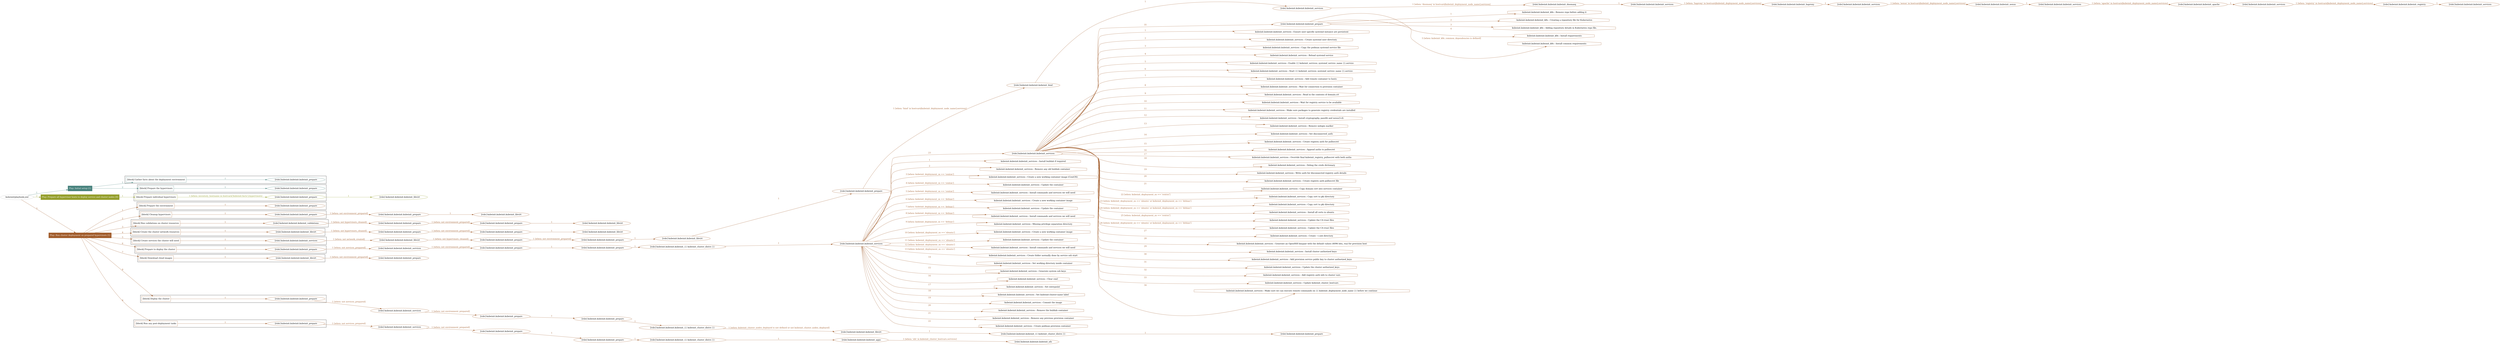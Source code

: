 digraph {
	graph [concentrate=true ordering=in rankdir=LR ratio=fill]
	edge [esep=5 sep=10]
	"kubeinit/playbook.yml" [id=root_node style=dotted]
	play_1925160b [label="Play: Initial setup (1)" color="#49837e" fontcolor="#ffffff" id=play_1925160b shape=box style=filled tooltip=localhost]
	"kubeinit/playbook.yml" -> play_1925160b [label="1 " color="#49837e" fontcolor="#49837e" id=edge_14ba1391 labeltooltip="1 " tooltip="1 "]
	subgraph "kubeinit.kubeinit.kubeinit_prepare" {
		role_8b5df040 [label="[role] kubeinit.kubeinit.kubeinit_prepare" color="#49837e" id=role_8b5df040 tooltip="kubeinit.kubeinit.kubeinit_prepare"]
	}
	subgraph "kubeinit.kubeinit.kubeinit_prepare" {
		role_652d4736 [label="[role] kubeinit.kubeinit.kubeinit_prepare" color="#49837e" id=role_652d4736 tooltip="kubeinit.kubeinit.kubeinit_prepare"]
	}
	subgraph "Play: Initial setup (1)" {
		play_1925160b -> block_24baf987 [label=1 color="#49837e" fontcolor="#49837e" id=edge_1012b2e7 labeltooltip=1 tooltip=1]
		subgraph cluster_block_24baf987 {
			block_24baf987 [label="[block] Gather facts about the deployment environment" color="#49837e" id=block_24baf987 labeltooltip="Gather facts about the deployment environment" shape=box tooltip="Gather facts about the deployment environment"]
			block_24baf987 -> role_8b5df040 [label="1 " color="#49837e" fontcolor="#49837e" id=edge_541a8ee2 labeltooltip="1 " tooltip="1 "]
		}
		play_1925160b -> block_bed612e4 [label=2 color="#49837e" fontcolor="#49837e" id=edge_73cd2b20 labeltooltip=2 tooltip=2]
		subgraph cluster_block_bed612e4 {
			block_bed612e4 [label="[block] Prepare the hypervisors" color="#49837e" id=block_bed612e4 labeltooltip="Prepare the hypervisors" shape=box tooltip="Prepare the hypervisors"]
			block_bed612e4 -> role_652d4736 [label="1 " color="#49837e" fontcolor="#49837e" id=edge_faa4e3cc labeltooltip="1 " tooltip="1 "]
		}
	}
	play_ecbe5f4e [label="Play: Prepare all hypervisor hosts to deploy service and cluster nodes (0)" color="#959f2d" fontcolor="#ffffff" id=play_ecbe5f4e shape=box style=filled tooltip="Play: Prepare all hypervisor hosts to deploy service and cluster nodes (0)"]
	"kubeinit/playbook.yml" -> play_ecbe5f4e [label="2 " color="#959f2d" fontcolor="#959f2d" id=edge_d5369d36 labeltooltip="2 " tooltip="2 "]
	subgraph "kubeinit.kubeinit.kubeinit_libvirt" {
		role_f1f18166 [label="[role] kubeinit.kubeinit.kubeinit_libvirt" color="#959f2d" id=role_f1f18166 tooltip="kubeinit.kubeinit.kubeinit_libvirt"]
	}
	subgraph "kubeinit.kubeinit.kubeinit_prepare" {
		role_075b90e2 [label="[role] kubeinit.kubeinit.kubeinit_prepare" color="#959f2d" id=role_075b90e2 tooltip="kubeinit.kubeinit.kubeinit_prepare"]
		role_075b90e2 -> role_f1f18166 [label="1 " color="#959f2d" fontcolor="#959f2d" id=edge_c8da5327 labeltooltip="1 " tooltip="1 "]
	}
	subgraph "Play: Prepare all hypervisor hosts to deploy service and cluster nodes (0)" {
		play_ecbe5f4e -> block_622c6df8 [label=1 color="#959f2d" fontcolor="#959f2d" id=edge_083cdcf7 labeltooltip=1 tooltip=1]
		subgraph cluster_block_622c6df8 {
			block_622c6df8 [label="[block] Prepare individual hypervisors" color="#959f2d" id=block_622c6df8 labeltooltip="Prepare individual hypervisors" shape=box tooltip="Prepare individual hypervisors"]
			block_622c6df8 -> role_075b90e2 [label="1 [when: inventory_hostname in hostvars['kubeinit-facts'].hypervisors]" color="#959f2d" fontcolor="#959f2d" id=edge_df906b4e labeltooltip="1 [when: inventory_hostname in hostvars['kubeinit-facts'].hypervisors]" tooltip="1 [when: inventory_hostname in hostvars['kubeinit-facts'].hypervisors]"]
		}
	}
	play_30ecc9a9 [label="Play: Run cluster deployment on prepared hypervisors (1)" color="#a15c2b" fontcolor="#ffffff" id=play_30ecc9a9 shape=box style=filled tooltip=localhost]
	"kubeinit/playbook.yml" -> play_30ecc9a9 [label="3 " color="#a15c2b" fontcolor="#a15c2b" id=edge_935f2bd5 labeltooltip="3 " tooltip="3 "]
	subgraph "kubeinit.kubeinit.kubeinit_prepare" {
		role_779c5533 [label="[role] kubeinit.kubeinit.kubeinit_prepare" color="#a15c2b" id=role_779c5533 tooltip="kubeinit.kubeinit.kubeinit_prepare"]
	}
	subgraph "kubeinit.kubeinit.kubeinit_libvirt" {
		role_3924fc9d [label="[role] kubeinit.kubeinit.kubeinit_libvirt" color="#a15c2b" id=role_3924fc9d tooltip="kubeinit.kubeinit.kubeinit_libvirt"]
	}
	subgraph "kubeinit.kubeinit.kubeinit_prepare" {
		role_b7457815 [label="[role] kubeinit.kubeinit.kubeinit_prepare" color="#a15c2b" id=role_b7457815 tooltip="kubeinit.kubeinit.kubeinit_prepare"]
		role_b7457815 -> role_3924fc9d [label="1 " color="#a15c2b" fontcolor="#a15c2b" id=edge_8411bc5e labeltooltip="1 " tooltip="1 "]
	}
	subgraph "kubeinit.kubeinit.kubeinit_prepare" {
		role_cad02d25 [label="[role] kubeinit.kubeinit.kubeinit_prepare" color="#a15c2b" id=role_cad02d25 tooltip="kubeinit.kubeinit.kubeinit_prepare"]
		role_cad02d25 -> role_b7457815 [label="1 [when: not environment_prepared]" color="#a15c2b" fontcolor="#a15c2b" id=edge_6fdfba77 labeltooltip="1 [when: not environment_prepared]" tooltip="1 [when: not environment_prepared]"]
	}
	subgraph "kubeinit.kubeinit.kubeinit_libvirt" {
		role_eb67e117 [label="[role] kubeinit.kubeinit.kubeinit_libvirt" color="#a15c2b" id=role_eb67e117 tooltip="kubeinit.kubeinit.kubeinit_libvirt"]
	}
	subgraph "kubeinit.kubeinit.kubeinit_prepare" {
		role_de42f930 [label="[role] kubeinit.kubeinit.kubeinit_prepare" color="#a15c2b" id=role_de42f930 tooltip="kubeinit.kubeinit.kubeinit_prepare"]
		role_de42f930 -> role_eb67e117 [label="1 " color="#a15c2b" fontcolor="#a15c2b" id=edge_39902f88 labeltooltip="1 " tooltip="1 "]
	}
	subgraph "kubeinit.kubeinit.kubeinit_prepare" {
		role_63be6f76 [label="[role] kubeinit.kubeinit.kubeinit_prepare" color="#a15c2b" id=role_63be6f76 tooltip="kubeinit.kubeinit.kubeinit_prepare"]
		role_63be6f76 -> role_de42f930 [label="1 [when: not environment_prepared]" color="#a15c2b" fontcolor="#a15c2b" id=edge_3ba820fb labeltooltip="1 [when: not environment_prepared]" tooltip="1 [when: not environment_prepared]"]
	}
	subgraph "kubeinit.kubeinit.kubeinit_validations" {
		role_17bd695a [label="[role] kubeinit.kubeinit.kubeinit_validations" color="#a15c2b" id=role_17bd695a tooltip="kubeinit.kubeinit.kubeinit_validations"]
		role_17bd695a -> role_63be6f76 [label="1 [when: not hypervisors_cleaned]" color="#a15c2b" fontcolor="#a15c2b" id=edge_24f97d13 labeltooltip="1 [when: not hypervisors_cleaned]" tooltip="1 [when: not hypervisors_cleaned]"]
	}
	subgraph "kubeinit.kubeinit.kubeinit_libvirt" {
		role_05e5963f [label="[role] kubeinit.kubeinit.kubeinit_libvirt" color="#a15c2b" id=role_05e5963f tooltip="kubeinit.kubeinit.kubeinit_libvirt"]
	}
	subgraph "kubeinit.kubeinit.kubeinit_prepare" {
		role_a70606a1 [label="[role] kubeinit.kubeinit.kubeinit_prepare" color="#a15c2b" id=role_a70606a1 tooltip="kubeinit.kubeinit.kubeinit_prepare"]
		role_a70606a1 -> role_05e5963f [label="1 " color="#a15c2b" fontcolor="#a15c2b" id=edge_5921ca37 labeltooltip="1 " tooltip="1 "]
	}
	subgraph "kubeinit.kubeinit.kubeinit_prepare" {
		role_2f152d50 [label="[role] kubeinit.kubeinit.kubeinit_prepare" color="#a15c2b" id=role_2f152d50 tooltip="kubeinit.kubeinit.kubeinit_prepare"]
		role_2f152d50 -> role_a70606a1 [label="1 [when: not environment_prepared]" color="#a15c2b" fontcolor="#a15c2b" id=edge_4f064e23 labeltooltip="1 [when: not environment_prepared]" tooltip="1 [when: not environment_prepared]"]
	}
	subgraph "kubeinit.kubeinit.kubeinit_libvirt" {
		role_c486089b [label="[role] kubeinit.kubeinit.kubeinit_libvirt" color="#a15c2b" id=role_c486089b tooltip="kubeinit.kubeinit.kubeinit_libvirt"]
		role_c486089b -> role_2f152d50 [label="1 [when: not hypervisors_cleaned]" color="#a15c2b" fontcolor="#a15c2b" id=edge_62b311a8 labeltooltip="1 [when: not hypervisors_cleaned]" tooltip="1 [when: not hypervisors_cleaned]"]
	}
	subgraph "kubeinit.kubeinit.kubeinit_services" {
		role_398ffb1e [label="[role] kubeinit.kubeinit.kubeinit_services" color="#a15c2b" id=role_398ffb1e tooltip="kubeinit.kubeinit.kubeinit_services"]
	}
	subgraph "kubeinit.kubeinit.kubeinit_registry" {
		role_aa6d3fd0 [label="[role] kubeinit.kubeinit.kubeinit_registry" color="#a15c2b" id=role_aa6d3fd0 tooltip="kubeinit.kubeinit.kubeinit_registry"]
		role_aa6d3fd0 -> role_398ffb1e [label="1 " color="#a15c2b" fontcolor="#a15c2b" id=edge_2fb5aa96 labeltooltip="1 " tooltip="1 "]
	}
	subgraph "kubeinit.kubeinit.kubeinit_services" {
		role_9acbd01d [label="[role] kubeinit.kubeinit.kubeinit_services" color="#a15c2b" id=role_9acbd01d tooltip="kubeinit.kubeinit.kubeinit_services"]
		role_9acbd01d -> role_aa6d3fd0 [label="1 [when: 'registry' in hostvars[kubeinit_deployment_node_name].services]" color="#a15c2b" fontcolor="#a15c2b" id=edge_1946dc1b labeltooltip="1 [when: 'registry' in hostvars[kubeinit_deployment_node_name].services]" tooltip="1 [when: 'registry' in hostvars[kubeinit_deployment_node_name].services]"]
	}
	subgraph "kubeinit.kubeinit.kubeinit_apache" {
		role_faa2bbb7 [label="[role] kubeinit.kubeinit.kubeinit_apache" color="#a15c2b" id=role_faa2bbb7 tooltip="kubeinit.kubeinit.kubeinit_apache"]
		role_faa2bbb7 -> role_9acbd01d [label="1 " color="#a15c2b" fontcolor="#a15c2b" id=edge_7ff71144 labeltooltip="1 " tooltip="1 "]
	}
	subgraph "kubeinit.kubeinit.kubeinit_services" {
		role_248efdcd [label="[role] kubeinit.kubeinit.kubeinit_services" color="#a15c2b" id=role_248efdcd tooltip="kubeinit.kubeinit.kubeinit_services"]
		role_248efdcd -> role_faa2bbb7 [label="1 [when: 'apache' in hostvars[kubeinit_deployment_node_name].services]" color="#a15c2b" fontcolor="#a15c2b" id=edge_a2df4839 labeltooltip="1 [when: 'apache' in hostvars[kubeinit_deployment_node_name].services]" tooltip="1 [when: 'apache' in hostvars[kubeinit_deployment_node_name].services]"]
	}
	subgraph "kubeinit.kubeinit.kubeinit_nexus" {
		role_7a68203e [label="[role] kubeinit.kubeinit.kubeinit_nexus" color="#a15c2b" id=role_7a68203e tooltip="kubeinit.kubeinit.kubeinit_nexus"]
		role_7a68203e -> role_248efdcd [label="1 " color="#a15c2b" fontcolor="#a15c2b" id=edge_8709fcbd labeltooltip="1 " tooltip="1 "]
	}
	subgraph "kubeinit.kubeinit.kubeinit_services" {
		role_39cf327f [label="[role] kubeinit.kubeinit.kubeinit_services" color="#a15c2b" id=role_39cf327f tooltip="kubeinit.kubeinit.kubeinit_services"]
		role_39cf327f -> role_7a68203e [label="1 [when: 'nexus' in hostvars[kubeinit_deployment_node_name].services]" color="#a15c2b" fontcolor="#a15c2b" id=edge_6d13e91b labeltooltip="1 [when: 'nexus' in hostvars[kubeinit_deployment_node_name].services]" tooltip="1 [when: 'nexus' in hostvars[kubeinit_deployment_node_name].services]"]
	}
	subgraph "kubeinit.kubeinit.kubeinit_haproxy" {
		role_57f4de71 [label="[role] kubeinit.kubeinit.kubeinit_haproxy" color="#a15c2b" id=role_57f4de71 tooltip="kubeinit.kubeinit.kubeinit_haproxy"]
		role_57f4de71 -> role_39cf327f [label="1 " color="#a15c2b" fontcolor="#a15c2b" id=edge_08399a8f labeltooltip="1 " tooltip="1 "]
	}
	subgraph "kubeinit.kubeinit.kubeinit_services" {
		role_95704905 [label="[role] kubeinit.kubeinit.kubeinit_services" color="#a15c2b" id=role_95704905 tooltip="kubeinit.kubeinit.kubeinit_services"]
		role_95704905 -> role_57f4de71 [label="1 [when: 'haproxy' in hostvars[kubeinit_deployment_node_name].services]" color="#a15c2b" fontcolor="#a15c2b" id=edge_1753bc76 labeltooltip="1 [when: 'haproxy' in hostvars[kubeinit_deployment_node_name].services]" tooltip="1 [when: 'haproxy' in hostvars[kubeinit_deployment_node_name].services]"]
	}
	subgraph "kubeinit.kubeinit.kubeinit_dnsmasq" {
		role_37a2eaa1 [label="[role] kubeinit.kubeinit.kubeinit_dnsmasq" color="#a15c2b" id=role_37a2eaa1 tooltip="kubeinit.kubeinit.kubeinit_dnsmasq"]
		role_37a2eaa1 -> role_95704905 [label="1 " color="#a15c2b" fontcolor="#a15c2b" id=edge_371fd49b labeltooltip="1 " tooltip="1 "]
	}
	subgraph "kubeinit.kubeinit.kubeinit_services" {
		role_0791b60e [label="[role] kubeinit.kubeinit.kubeinit_services" color="#a15c2b" id=role_0791b60e tooltip="kubeinit.kubeinit.kubeinit_services"]
		role_0791b60e -> role_37a2eaa1 [label="1 [when: 'dnsmasq' in hostvars[kubeinit_deployment_node_name].services]" color="#a15c2b" fontcolor="#a15c2b" id=edge_53966d55 labeltooltip="1 [when: 'dnsmasq' in hostvars[kubeinit_deployment_node_name].services]" tooltip="1 [when: 'dnsmasq' in hostvars[kubeinit_deployment_node_name].services]"]
	}
	subgraph "kubeinit.kubeinit.kubeinit_bind" {
		role_e476e517 [label="[role] kubeinit.kubeinit.kubeinit_bind" color="#a15c2b" id=role_e476e517 tooltip="kubeinit.kubeinit.kubeinit_bind"]
		role_e476e517 -> role_0791b60e [label="1 " color="#a15c2b" fontcolor="#a15c2b" id=edge_64686226 labeltooltip="1 " tooltip="1 "]
	}
	subgraph "kubeinit.kubeinit.kubeinit_prepare" {
		role_48c4b6c1 [label="[role] kubeinit.kubeinit.kubeinit_prepare" color="#a15c2b" id=role_48c4b6c1 tooltip="kubeinit.kubeinit.kubeinit_prepare"]
		role_48c4b6c1 -> role_e476e517 [label="1 [when: 'bind' in hostvars[kubeinit_deployment_node_name].services]" color="#a15c2b" fontcolor="#a15c2b" id=edge_e5a198f5 labeltooltip="1 [when: 'bind' in hostvars[kubeinit_deployment_node_name].services]" tooltip="1 [when: 'bind' in hostvars[kubeinit_deployment_node_name].services]"]
	}
	subgraph "kubeinit.kubeinit.kubeinit_libvirt" {
		role_680ffef5 [label="[role] kubeinit.kubeinit.kubeinit_libvirt" color="#a15c2b" id=role_680ffef5 tooltip="kubeinit.kubeinit.kubeinit_libvirt"]
		role_680ffef5 -> role_48c4b6c1 [label="1 " color="#a15c2b" fontcolor="#a15c2b" id=edge_000c142c labeltooltip="1 " tooltip="1 "]
	}
	subgraph "kubeinit.kubeinit.kubeinit_prepare" {
		role_a256b3df [label="[role] kubeinit.kubeinit.kubeinit_prepare" color="#a15c2b" id=role_a256b3df tooltip="kubeinit.kubeinit.kubeinit_prepare"]
		role_a256b3df -> role_680ffef5 [label="1 " color="#a15c2b" fontcolor="#a15c2b" id=edge_3c62aa3f labeltooltip="1 " tooltip="1 "]
	}
	subgraph "kubeinit.kubeinit.kubeinit_prepare" {
		role_9c6ef00b [label="[role] kubeinit.kubeinit.kubeinit_prepare" color="#a15c2b" id=role_9c6ef00b tooltip="kubeinit.kubeinit.kubeinit_prepare"]
		role_9c6ef00b -> role_a256b3df [label="1 [when: not environment_prepared]" color="#a15c2b" fontcolor="#a15c2b" id=edge_d2759728 labeltooltip="1 [when: not environment_prepared]" tooltip="1 [when: not environment_prepared]"]
	}
	subgraph "kubeinit.kubeinit.kubeinit_libvirt" {
		role_699dbd20 [label="[role] kubeinit.kubeinit.kubeinit_libvirt" color="#a15c2b" id=role_699dbd20 tooltip="kubeinit.kubeinit.kubeinit_libvirt"]
		role_699dbd20 -> role_9c6ef00b [label="1 [when: not hypervisors_cleaned]" color="#a15c2b" fontcolor="#a15c2b" id=edge_261a0c72 labeltooltip="1 [when: not hypervisors_cleaned]" tooltip="1 [when: not hypervisors_cleaned]"]
	}
	subgraph "kubeinit.kubeinit.kubeinit_services" {
		role_ac81b039 [label="[role] kubeinit.kubeinit.kubeinit_services" color="#a15c2b" id=role_ac81b039 tooltip="kubeinit.kubeinit.kubeinit_services"]
		role_ac81b039 -> role_699dbd20 [label="1 [when: not network_created]" color="#a15c2b" fontcolor="#a15c2b" id=edge_2cbc128b labeltooltip="1 [when: not network_created]" tooltip="1 [when: not network_created]"]
	}
	subgraph "kubeinit.kubeinit.kubeinit_prepare" {
		role_5fe34539 [label="[role] kubeinit.kubeinit.kubeinit_prepare" color="#a15c2b" id=role_5fe34539 tooltip="kubeinit.kubeinit.kubeinit_prepare"]
		task_ac1cc218 [label="kubeinit.kubeinit.kubeinit_k8s : Remove repo before adding it" color="#a15c2b" id=task_ac1cc218 shape=octagon tooltip="kubeinit.kubeinit.kubeinit_k8s : Remove repo before adding it"]
		role_5fe34539 -> task_ac1cc218 [label="1 " color="#a15c2b" fontcolor="#a15c2b" id=edge_b456502a labeltooltip="1 " tooltip="1 "]
		task_61d30e8f [label="kubeinit.kubeinit.kubeinit_k8s : Creating a repository file for Kubernetes" color="#a15c2b" id=task_61d30e8f shape=octagon tooltip="kubeinit.kubeinit.kubeinit_k8s : Creating a repository file for Kubernetes"]
		role_5fe34539 -> task_61d30e8f [label="2 " color="#a15c2b" fontcolor="#a15c2b" id=edge_56833b0e labeltooltip="2 " tooltip="2 "]
		task_f07af424 [label="kubeinit.kubeinit.kubeinit_k8s : Adding repository details in Kubernetes repo file." color="#a15c2b" id=task_f07af424 shape=octagon tooltip="kubeinit.kubeinit.kubeinit_k8s : Adding repository details in Kubernetes repo file."]
		role_5fe34539 -> task_f07af424 [label="3 " color="#a15c2b" fontcolor="#a15c2b" id=edge_68f86468 labeltooltip="3 " tooltip="3 "]
		task_ea32ce45 [label="kubeinit.kubeinit.kubeinit_k8s : Install requirements" color="#a15c2b" id=task_ea32ce45 shape=octagon tooltip="kubeinit.kubeinit.kubeinit_k8s : Install requirements"]
		role_5fe34539 -> task_ea32ce45 [label="4 " color="#a15c2b" fontcolor="#a15c2b" id=edge_ee444fbe labeltooltip="4 " tooltip="4 "]
		task_590fc51c [label="kubeinit.kubeinit.kubeinit_k8s : Install common requirements" color="#a15c2b" id=task_590fc51c shape=octagon tooltip="kubeinit.kubeinit.kubeinit_k8s : Install common requirements"]
		role_5fe34539 -> task_590fc51c [label="5 [when: kubeinit_k8s_common_dependencies is defined]" color="#a15c2b" fontcolor="#a15c2b" id=edge_03d4b5c3 labeltooltip="5 [when: kubeinit_k8s_common_dependencies is defined]" tooltip="5 [when: kubeinit_k8s_common_dependencies is defined]"]
	}
	subgraph "kubeinit.kubeinit.kubeinit_services" {
		role_e3d047f3 [label="[role] kubeinit.kubeinit.kubeinit_services" color="#a15c2b" id=role_e3d047f3 tooltip="kubeinit.kubeinit.kubeinit_services"]
		task_b422a436 [label="kubeinit.kubeinit.kubeinit_services : Ensure user specific systemd instance are persistent" color="#a15c2b" id=task_b422a436 shape=octagon tooltip="kubeinit.kubeinit.kubeinit_services : Ensure user specific systemd instance are persistent"]
		role_e3d047f3 -> task_b422a436 [label="1 " color="#a15c2b" fontcolor="#a15c2b" id=edge_afc9cc3d labeltooltip="1 " tooltip="1 "]
		task_5f009640 [label="kubeinit.kubeinit.kubeinit_services : Create systemd user directory" color="#a15c2b" id=task_5f009640 shape=octagon tooltip="kubeinit.kubeinit.kubeinit_services : Create systemd user directory"]
		role_e3d047f3 -> task_5f009640 [label="2 " color="#a15c2b" fontcolor="#a15c2b" id=edge_3fc5c134 labeltooltip="2 " tooltip="2 "]
		task_66f63d37 [label="kubeinit.kubeinit.kubeinit_services : Copy the podman systemd service file" color="#a15c2b" id=task_66f63d37 shape=octagon tooltip="kubeinit.kubeinit.kubeinit_services : Copy the podman systemd service file"]
		role_e3d047f3 -> task_66f63d37 [label="3 " color="#a15c2b" fontcolor="#a15c2b" id=edge_d8d7ed9f labeltooltip="3 " tooltip="3 "]
		task_f4064023 [label="kubeinit.kubeinit.kubeinit_services : Reload systemd service" color="#a15c2b" id=task_f4064023 shape=octagon tooltip="kubeinit.kubeinit.kubeinit_services : Reload systemd service"]
		role_e3d047f3 -> task_f4064023 [label="4 " color="#a15c2b" fontcolor="#a15c2b" id=edge_cd7e227a labeltooltip="4 " tooltip="4 "]
		task_961a03ad [label="kubeinit.kubeinit.kubeinit_services : Enable {{ kubeinit_services_systemd_service_name }}.service" color="#a15c2b" id=task_961a03ad shape=octagon tooltip="kubeinit.kubeinit.kubeinit_services : Enable {{ kubeinit_services_systemd_service_name }}.service"]
		role_e3d047f3 -> task_961a03ad [label="5 " color="#a15c2b" fontcolor="#a15c2b" id=edge_e301100b labeltooltip="5 " tooltip="5 "]
		task_94331923 [label="kubeinit.kubeinit.kubeinit_services : Start {{ kubeinit_services_systemd_service_name }}.service" color="#a15c2b" id=task_94331923 shape=octagon tooltip="kubeinit.kubeinit.kubeinit_services : Start {{ kubeinit_services_systemd_service_name }}.service"]
		role_e3d047f3 -> task_94331923 [label="6 " color="#a15c2b" fontcolor="#a15c2b" id=edge_662abbb2 labeltooltip="6 " tooltip="6 "]
		task_958423fa [label="kubeinit.kubeinit.kubeinit_services : Add remote container to hosts" color="#a15c2b" id=task_958423fa shape=octagon tooltip="kubeinit.kubeinit.kubeinit_services : Add remote container to hosts"]
		role_e3d047f3 -> task_958423fa [label="7 " color="#a15c2b" fontcolor="#a15c2b" id=edge_58278f9a labeltooltip="7 " tooltip="7 "]
		task_bd990884 [label="kubeinit.kubeinit.kubeinit_services : Wait for connection to provision container" color="#a15c2b" id=task_bd990884 shape=octagon tooltip="kubeinit.kubeinit.kubeinit_services : Wait for connection to provision container"]
		role_e3d047f3 -> task_bd990884 [label="8 " color="#a15c2b" fontcolor="#a15c2b" id=edge_bc165777 labeltooltip="8 " tooltip="8 "]
		task_0169495c [label="kubeinit.kubeinit.kubeinit_services : Read in the contents of domain.crt" color="#a15c2b" id=task_0169495c shape=octagon tooltip="kubeinit.kubeinit.kubeinit_services : Read in the contents of domain.crt"]
		role_e3d047f3 -> task_0169495c [label="9 " color="#a15c2b" fontcolor="#a15c2b" id=edge_92122265 labeltooltip="9 " tooltip="9 "]
		task_669d7430 [label="kubeinit.kubeinit.kubeinit_services : Wait for registry service to be available" color="#a15c2b" id=task_669d7430 shape=octagon tooltip="kubeinit.kubeinit.kubeinit_services : Wait for registry service to be available"]
		role_e3d047f3 -> task_669d7430 [label="10 " color="#a15c2b" fontcolor="#a15c2b" id=edge_22ec5983 labeltooltip="10 " tooltip="10 "]
		task_43f27e69 [label="kubeinit.kubeinit.kubeinit_services : Make sure packages to generate registry credentials are installed" color="#a15c2b" id=task_43f27e69 shape=octagon tooltip="kubeinit.kubeinit.kubeinit_services : Make sure packages to generate registry credentials are installed"]
		role_e3d047f3 -> task_43f27e69 [label="11 " color="#a15c2b" fontcolor="#a15c2b" id=edge_1890104e labeltooltip="11 " tooltip="11 "]
		task_12d69d5b [label="kubeinit.kubeinit.kubeinit_services : Install cryptography, passlib and nexus3-cli" color="#a15c2b" id=task_12d69d5b shape=octagon tooltip="kubeinit.kubeinit.kubeinit_services : Install cryptography, passlib and nexus3-cli"]
		role_e3d047f3 -> task_12d69d5b [label="12 " color="#a15c2b" fontcolor="#a15c2b" id=edge_e68fa547 labeltooltip="12 " tooltip="12 "]
		task_c355db81 [label="kubeinit.kubeinit.kubeinit_services : Remove nologin marker" color="#a15c2b" id=task_c355db81 shape=octagon tooltip="kubeinit.kubeinit.kubeinit_services : Remove nologin marker"]
		role_e3d047f3 -> task_c355db81 [label="13 " color="#a15c2b" fontcolor="#a15c2b" id=edge_fe1dcceb labeltooltip="13 " tooltip="13 "]
		task_5bc28021 [label="kubeinit.kubeinit.kubeinit_services : Set disconnected_auth" color="#a15c2b" id=task_5bc28021 shape=octagon tooltip="kubeinit.kubeinit.kubeinit_services : Set disconnected_auth"]
		role_e3d047f3 -> task_5bc28021 [label="14 " color="#a15c2b" fontcolor="#a15c2b" id=edge_a9e2107d labeltooltip="14 " tooltip="14 "]
		task_600e578a [label="kubeinit.kubeinit.kubeinit_services : Create registry auth for pullsecret" color="#a15c2b" id=task_600e578a shape=octagon tooltip="kubeinit.kubeinit.kubeinit_services : Create registry auth for pullsecret"]
		role_e3d047f3 -> task_600e578a [label="15 " color="#a15c2b" fontcolor="#a15c2b" id=edge_ecf368ed labeltooltip="15 " tooltip="15 "]
		task_27cc491c [label="kubeinit.kubeinit.kubeinit_services : Append auths to pullsecret" color="#a15c2b" id=task_27cc491c shape=octagon tooltip="kubeinit.kubeinit.kubeinit_services : Append auths to pullsecret"]
		role_e3d047f3 -> task_27cc491c [label="16 " color="#a15c2b" fontcolor="#a15c2b" id=edge_5664608b labeltooltip="16 " tooltip="16 "]
		task_6031d623 [label="kubeinit.kubeinit.kubeinit_services : Override final kubeinit_registry_pullsecret with both auths" color="#a15c2b" id=task_6031d623 shape=octagon tooltip="kubeinit.kubeinit.kubeinit_services : Override final kubeinit_registry_pullsecret with both auths"]
		role_e3d047f3 -> task_6031d623 [label="17 " color="#a15c2b" fontcolor="#a15c2b" id=edge_9510fe56 labeltooltip="17 " tooltip="17 "]
		task_e20ee02e [label="kubeinit.kubeinit.kubeinit_services : Debug the creds dictionary" color="#a15c2b" id=task_e20ee02e shape=octagon tooltip="kubeinit.kubeinit.kubeinit_services : Debug the creds dictionary"]
		role_e3d047f3 -> task_e20ee02e [label="18 " color="#a15c2b" fontcolor="#a15c2b" id=edge_2986be74 labeltooltip="18 " tooltip="18 "]
		task_fbf70052 [label="kubeinit.kubeinit.kubeinit_services : Write auth for disconnected registry auth details" color="#a15c2b" id=task_fbf70052 shape=octagon tooltip="kubeinit.kubeinit.kubeinit_services : Write auth for disconnected registry auth details"]
		role_e3d047f3 -> task_fbf70052 [label="19 " color="#a15c2b" fontcolor="#a15c2b" id=edge_79dc62da labeltooltip="19 " tooltip="19 "]
		task_64709ada [label="kubeinit.kubeinit.kubeinit_services : Create registry auth pullsecret file" color="#a15c2b" id=task_64709ada shape=octagon tooltip="kubeinit.kubeinit.kubeinit_services : Create registry auth pullsecret file"]
		role_e3d047f3 -> task_64709ada [label="20 " color="#a15c2b" fontcolor="#a15c2b" id=edge_d6af9cd5 labeltooltip="20 " tooltip="20 "]
		task_2be618fa [label="kubeinit.kubeinit.kubeinit_services : Copy domain cert into services container" color="#a15c2b" id=task_2be618fa shape=octagon tooltip="kubeinit.kubeinit.kubeinit_services : Copy domain cert into services container"]
		role_e3d047f3 -> task_2be618fa [label="21 " color="#a15c2b" fontcolor="#a15c2b" id=edge_9d71c89b labeltooltip="21 " tooltip="21 "]
		task_273aa0c0 [label="kubeinit.kubeinit.kubeinit_services : Copy cert to pki directory" color="#a15c2b" id=task_273aa0c0 shape=octagon tooltip="kubeinit.kubeinit.kubeinit_services : Copy cert to pki directory"]
		role_e3d047f3 -> task_273aa0c0 [label="22 [when: kubeinit_deployment_os == 'centos']" color="#a15c2b" fontcolor="#a15c2b" id=edge_ed8fbe32 labeltooltip="22 [when: kubeinit_deployment_os == 'centos']" tooltip="22 [when: kubeinit_deployment_os == 'centos']"]
		task_a0e66964 [label="kubeinit.kubeinit.kubeinit_services : Copy cert to pki directory" color="#a15c2b" id=task_a0e66964 shape=octagon tooltip="kubeinit.kubeinit.kubeinit_services : Copy cert to pki directory"]
		role_e3d047f3 -> task_a0e66964 [label="23 [when: kubeinit_deployment_os == 'ubuntu' or kubeinit_deployment_os == 'debian']" color="#a15c2b" fontcolor="#a15c2b" id=edge_24f06739 labeltooltip="23 [when: kubeinit_deployment_os == 'ubuntu' or kubeinit_deployment_os == 'debian']" tooltip="23 [when: kubeinit_deployment_os == 'ubuntu' or kubeinit_deployment_os == 'debian']"]
		task_8641aed7 [label="kubeinit.kubeinit.kubeinit_services : Install all certs in ubuntu" color="#a15c2b" id=task_8641aed7 shape=octagon tooltip="kubeinit.kubeinit.kubeinit_services : Install all certs in ubuntu"]
		role_e3d047f3 -> task_8641aed7 [label="24 [when: kubeinit_deployment_os == 'ubuntu' or kubeinit_deployment_os == 'debian']" color="#a15c2b" fontcolor="#a15c2b" id=edge_a161524b labeltooltip="24 [when: kubeinit_deployment_os == 'ubuntu' or kubeinit_deployment_os == 'debian']" tooltip="24 [when: kubeinit_deployment_os == 'ubuntu' or kubeinit_deployment_os == 'debian']"]
		task_ad8df47a [label="kubeinit.kubeinit.kubeinit_services : Update the CA trust files" color="#a15c2b" id=task_ad8df47a shape=octagon tooltip="kubeinit.kubeinit.kubeinit_services : Update the CA trust files"]
		role_e3d047f3 -> task_ad8df47a [label="25 [when: kubeinit_deployment_os == 'centos']" color="#a15c2b" fontcolor="#a15c2b" id=edge_55632031 labeltooltip="25 [when: kubeinit_deployment_os == 'centos']" tooltip="25 [when: kubeinit_deployment_os == 'centos']"]
		task_8cfe9a7d [label="kubeinit.kubeinit.kubeinit_services : Update the CA trust files" color="#a15c2b" id=task_8cfe9a7d shape=octagon tooltip="kubeinit.kubeinit.kubeinit_services : Update the CA trust files"]
		role_e3d047f3 -> task_8cfe9a7d [label="26 [when: kubeinit_deployment_os == 'ubuntu' or kubeinit_deployment_os == 'debian']" color="#a15c2b" fontcolor="#a15c2b" id=edge_8cab34d4 labeltooltip="26 [when: kubeinit_deployment_os == 'ubuntu' or kubeinit_deployment_os == 'debian']" tooltip="26 [when: kubeinit_deployment_os == 'ubuntu' or kubeinit_deployment_os == 'debian']"]
		task_000160d0 [label="kubeinit.kubeinit.kubeinit_services : Create ~/.ssh directory" color="#a15c2b" id=task_000160d0 shape=octagon tooltip="kubeinit.kubeinit.kubeinit_services : Create ~/.ssh directory"]
		role_e3d047f3 -> task_000160d0 [label="27 " color="#a15c2b" fontcolor="#a15c2b" id=edge_e6895e3a labeltooltip="27 " tooltip="27 "]
		task_41e21c2b [label="kubeinit.kubeinit.kubeinit_services : Generate an OpenSSH keypair with the default values (4096 bits, rsa) for provision host" color="#a15c2b" id=task_41e21c2b shape=octagon tooltip="kubeinit.kubeinit.kubeinit_services : Generate an OpenSSH keypair with the default values (4096 bits, rsa) for provision host"]
		role_e3d047f3 -> task_41e21c2b [label="28 " color="#a15c2b" fontcolor="#a15c2b" id=edge_a0e7af3c labeltooltip="28 " tooltip="28 "]
		task_33d647b2 [label="kubeinit.kubeinit.kubeinit_services : Install cluster authorized keys" color="#a15c2b" id=task_33d647b2 shape=octagon tooltip="kubeinit.kubeinit.kubeinit_services : Install cluster authorized keys"]
		role_e3d047f3 -> task_33d647b2 [label="29 " color="#a15c2b" fontcolor="#a15c2b" id=edge_09de4189 labeltooltip="29 " tooltip="29 "]
		task_e93c8867 [label="kubeinit.kubeinit.kubeinit_services : Add provision service public key to cluster authorized_keys" color="#a15c2b" id=task_e93c8867 shape=octagon tooltip="kubeinit.kubeinit.kubeinit_services : Add provision service public key to cluster authorized_keys"]
		role_e3d047f3 -> task_e93c8867 [label="30 " color="#a15c2b" fontcolor="#a15c2b" id=edge_d162be8f labeltooltip="30 " tooltip="30 "]
		task_b245c1b8 [label="kubeinit.kubeinit.kubeinit_services : Update the cluster authorized_keys" color="#a15c2b" id=task_b245c1b8 shape=octagon tooltip="kubeinit.kubeinit.kubeinit_services : Update the cluster authorized_keys"]
		role_e3d047f3 -> task_b245c1b8 [label="31 " color="#a15c2b" fontcolor="#a15c2b" id=edge_7d350fa7 labeltooltip="31 " tooltip="31 "]
		task_b092fcdd [label="kubeinit.kubeinit.kubeinit_services : Add registry auth info to cluster vars" color="#a15c2b" id=task_b092fcdd shape=octagon tooltip="kubeinit.kubeinit.kubeinit_services : Add registry auth info to cluster vars"]
		role_e3d047f3 -> task_b092fcdd [label="32 " color="#a15c2b" fontcolor="#a15c2b" id=edge_da9e2334 labeltooltip="32 " tooltip="32 "]
		task_8337f53b [label="kubeinit.kubeinit.kubeinit_services : Update kubeinit_cluster_hostvars" color="#a15c2b" id=task_8337f53b shape=octagon tooltip="kubeinit.kubeinit.kubeinit_services : Update kubeinit_cluster_hostvars"]
		role_e3d047f3 -> task_8337f53b [label="33 " color="#a15c2b" fontcolor="#a15c2b" id=edge_87dece23 labeltooltip="33 " tooltip="33 "]
		task_5fad4cc7 [label="kubeinit.kubeinit.kubeinit_services : Make sure we can execute remote commands on {{ kubeinit_deployment_node_name }} before we continue" color="#a15c2b" id=task_5fad4cc7 shape=octagon tooltip="kubeinit.kubeinit.kubeinit_services : Make sure we can execute remote commands on {{ kubeinit_deployment_node_name }} before we continue"]
		role_e3d047f3 -> task_5fad4cc7 [label="34 " color="#a15c2b" fontcolor="#a15c2b" id=edge_02870959 labeltooltip="34 " tooltip="34 "]
		role_e3d047f3 -> role_5fe34539 [label="35 " color="#a15c2b" fontcolor="#a15c2b" id=edge_bbd15315 labeltooltip="35 " tooltip="35 "]
	}
	subgraph "kubeinit.kubeinit.kubeinit_services" {
		role_ea3f13a7 [label="[role] kubeinit.kubeinit.kubeinit_services" color="#a15c2b" id=role_ea3f13a7 tooltip="kubeinit.kubeinit.kubeinit_services"]
		task_aaff43ee [label="kubeinit.kubeinit.kubeinit_services : Install buildah if required" color="#a15c2b" id=task_aaff43ee shape=octagon tooltip="kubeinit.kubeinit.kubeinit_services : Install buildah if required"]
		role_ea3f13a7 -> task_aaff43ee [label="1 " color="#a15c2b" fontcolor="#a15c2b" id=edge_279307d4 labeltooltip="1 " tooltip="1 "]
		task_85600712 [label="kubeinit.kubeinit.kubeinit_services : Remove any old buildah container" color="#a15c2b" id=task_85600712 shape=octagon tooltip="kubeinit.kubeinit.kubeinit_services : Remove any old buildah container"]
		role_ea3f13a7 -> task_85600712 [label="2 " color="#a15c2b" fontcolor="#a15c2b" id=edge_eb227ade labeltooltip="2 " tooltip="2 "]
		task_c60bca6b [label="kubeinit.kubeinit.kubeinit_services : Create a new working container image (CentOS)" color="#a15c2b" id=task_c60bca6b shape=octagon tooltip="kubeinit.kubeinit.kubeinit_services : Create a new working container image (CentOS)"]
		role_ea3f13a7 -> task_c60bca6b [label="3 [when: kubeinit_deployment_os == 'centos']" color="#a15c2b" fontcolor="#a15c2b" id=edge_e3c086b1 labeltooltip="3 [when: kubeinit_deployment_os == 'centos']" tooltip="3 [when: kubeinit_deployment_os == 'centos']"]
		task_82df9e76 [label="kubeinit.kubeinit.kubeinit_services : Update the container" color="#a15c2b" id=task_82df9e76 shape=octagon tooltip="kubeinit.kubeinit.kubeinit_services : Update the container"]
		role_ea3f13a7 -> task_82df9e76 [label="4 [when: kubeinit_deployment_os == 'centos']" color="#a15c2b" fontcolor="#a15c2b" id=edge_5c974ca7 labeltooltip="4 [when: kubeinit_deployment_os == 'centos']" tooltip="4 [when: kubeinit_deployment_os == 'centos']"]
		task_6ed224f9 [label="kubeinit.kubeinit.kubeinit_services : Install commands and services we will need" color="#a15c2b" id=task_6ed224f9 shape=octagon tooltip="kubeinit.kubeinit.kubeinit_services : Install commands and services we will need"]
		role_ea3f13a7 -> task_6ed224f9 [label="5 [when: kubeinit_deployment_os == 'centos']" color="#a15c2b" fontcolor="#a15c2b" id=edge_b6dfaeb8 labeltooltip="5 [when: kubeinit_deployment_os == 'centos']" tooltip="5 [when: kubeinit_deployment_os == 'centos']"]
		task_8900220d [label="kubeinit.kubeinit.kubeinit_services : Create a new working container image" color="#a15c2b" id=task_8900220d shape=octagon tooltip="kubeinit.kubeinit.kubeinit_services : Create a new working container image"]
		role_ea3f13a7 -> task_8900220d [label="6 [when: kubeinit_deployment_os == 'debian']" color="#a15c2b" fontcolor="#a15c2b" id=edge_1eeb2778 labeltooltip="6 [when: kubeinit_deployment_os == 'debian']" tooltip="6 [when: kubeinit_deployment_os == 'debian']"]
		task_2be05b0c [label="kubeinit.kubeinit.kubeinit_services : Update the container" color="#a15c2b" id=task_2be05b0c shape=octagon tooltip="kubeinit.kubeinit.kubeinit_services : Update the container"]
		role_ea3f13a7 -> task_2be05b0c [label="7 [when: kubeinit_deployment_os == 'debian']" color="#a15c2b" fontcolor="#a15c2b" id=edge_ba09980f labeltooltip="7 [when: kubeinit_deployment_os == 'debian']" tooltip="7 [when: kubeinit_deployment_os == 'debian']"]
		task_db1bd019 [label="kubeinit.kubeinit.kubeinit_services : Install commands and services we will need" color="#a15c2b" id=task_db1bd019 shape=octagon tooltip="kubeinit.kubeinit.kubeinit_services : Install commands and services we will need"]
		role_ea3f13a7 -> task_db1bd019 [label="8 [when: kubeinit_deployment_os == 'debian']" color="#a15c2b" fontcolor="#a15c2b" id=edge_a7b123d1 labeltooltip="8 [when: kubeinit_deployment_os == 'debian']" tooltip="8 [when: kubeinit_deployment_os == 'debian']"]
		task_908275bc [label="kubeinit.kubeinit.kubeinit_services : Missing privilege separation directory" color="#a15c2b" id=task_908275bc shape=octagon tooltip="kubeinit.kubeinit.kubeinit_services : Missing privilege separation directory"]
		role_ea3f13a7 -> task_908275bc [label="9 [when: kubeinit_deployment_os == 'debian']" color="#a15c2b" fontcolor="#a15c2b" id=edge_3b13a4fe labeltooltip="9 [when: kubeinit_deployment_os == 'debian']" tooltip="9 [when: kubeinit_deployment_os == 'debian']"]
		task_44f10d0f [label="kubeinit.kubeinit.kubeinit_services : Create a new working container image" color="#a15c2b" id=task_44f10d0f shape=octagon tooltip="kubeinit.kubeinit.kubeinit_services : Create a new working container image"]
		role_ea3f13a7 -> task_44f10d0f [label="10 [when: kubeinit_deployment_os == 'ubuntu']" color="#a15c2b" fontcolor="#a15c2b" id=edge_dd33c145 labeltooltip="10 [when: kubeinit_deployment_os == 'ubuntu']" tooltip="10 [when: kubeinit_deployment_os == 'ubuntu']"]
		task_a857f6d4 [label="kubeinit.kubeinit.kubeinit_services : Update the container" color="#a15c2b" id=task_a857f6d4 shape=octagon tooltip="kubeinit.kubeinit.kubeinit_services : Update the container"]
		role_ea3f13a7 -> task_a857f6d4 [label="11 [when: kubeinit_deployment_os == 'ubuntu']" color="#a15c2b" fontcolor="#a15c2b" id=edge_9c06c379 labeltooltip="11 [when: kubeinit_deployment_os == 'ubuntu']" tooltip="11 [when: kubeinit_deployment_os == 'ubuntu']"]
		task_44610f2e [label="kubeinit.kubeinit.kubeinit_services : Install commands and services we will need" color="#a15c2b" id=task_44610f2e shape=octagon tooltip="kubeinit.kubeinit.kubeinit_services : Install commands and services we will need"]
		role_ea3f13a7 -> task_44610f2e [label="12 [when: kubeinit_deployment_os == 'ubuntu']" color="#a15c2b" fontcolor="#a15c2b" id=edge_c085fa88 labeltooltip="12 [when: kubeinit_deployment_os == 'ubuntu']" tooltip="12 [when: kubeinit_deployment_os == 'ubuntu']"]
		task_a512d5a0 [label="kubeinit.kubeinit.kubeinit_services : Create folder normally done by service ssh start" color="#a15c2b" id=task_a512d5a0 shape=octagon tooltip="kubeinit.kubeinit.kubeinit_services : Create folder normally done by service ssh start"]
		role_ea3f13a7 -> task_a512d5a0 [label="13 [when: kubeinit_deployment_os == 'ubuntu']" color="#a15c2b" fontcolor="#a15c2b" id=edge_14cc69e8 labeltooltip="13 [when: kubeinit_deployment_os == 'ubuntu']" tooltip="13 [when: kubeinit_deployment_os == 'ubuntu']"]
		task_dd28cd75 [label="kubeinit.kubeinit.kubeinit_services : Set working directory inside container" color="#a15c2b" id=task_dd28cd75 shape=octagon tooltip="kubeinit.kubeinit.kubeinit_services : Set working directory inside container"]
		role_ea3f13a7 -> task_dd28cd75 [label="14 " color="#a15c2b" fontcolor="#a15c2b" id=edge_e17da405 labeltooltip="14 " tooltip="14 "]
		task_001005fa [label="kubeinit.kubeinit.kubeinit_services : Generate system ssh keys" color="#a15c2b" id=task_001005fa shape=octagon tooltip="kubeinit.kubeinit.kubeinit_services : Generate system ssh keys"]
		role_ea3f13a7 -> task_001005fa [label="15 " color="#a15c2b" fontcolor="#a15c2b" id=edge_af068d51 labeltooltip="15 " tooltip="15 "]
		task_b7bc28ea [label="kubeinit.kubeinit.kubeinit_services : Clear cmd" color="#a15c2b" id=task_b7bc28ea shape=octagon tooltip="kubeinit.kubeinit.kubeinit_services : Clear cmd"]
		role_ea3f13a7 -> task_b7bc28ea [label="16 " color="#a15c2b" fontcolor="#a15c2b" id=edge_e755819e labeltooltip="16 " tooltip="16 "]
		task_88bd07fd [label="kubeinit.kubeinit.kubeinit_services : Set entrypoint" color="#a15c2b" id=task_88bd07fd shape=octagon tooltip="kubeinit.kubeinit.kubeinit_services : Set entrypoint"]
		role_ea3f13a7 -> task_88bd07fd [label="17 " color="#a15c2b" fontcolor="#a15c2b" id=edge_373347a8 labeltooltip="17 " tooltip="17 "]
		task_1266213d [label="kubeinit.kubeinit.kubeinit_services : Set kubeinit-cluster-name label" color="#a15c2b" id=task_1266213d shape=octagon tooltip="kubeinit.kubeinit.kubeinit_services : Set kubeinit-cluster-name label"]
		role_ea3f13a7 -> task_1266213d [label="18 " color="#a15c2b" fontcolor="#a15c2b" id=edge_c1ac53a5 labeltooltip="18 " tooltip="18 "]
		task_2bd05bb4 [label="kubeinit.kubeinit.kubeinit_services : Commit the image" color="#a15c2b" id=task_2bd05bb4 shape=octagon tooltip="kubeinit.kubeinit.kubeinit_services : Commit the image"]
		role_ea3f13a7 -> task_2bd05bb4 [label="19 " color="#a15c2b" fontcolor="#a15c2b" id=edge_be482983 labeltooltip="19 " tooltip="19 "]
		task_b1c5be6f [label="kubeinit.kubeinit.kubeinit_services : Remove the buildah container" color="#a15c2b" id=task_b1c5be6f shape=octagon tooltip="kubeinit.kubeinit.kubeinit_services : Remove the buildah container"]
		role_ea3f13a7 -> task_b1c5be6f [label="20 " color="#a15c2b" fontcolor="#a15c2b" id=edge_83d9cddf labeltooltip="20 " tooltip="20 "]
		task_abec153b [label="kubeinit.kubeinit.kubeinit_services : Remove any previous provision container" color="#a15c2b" id=task_abec153b shape=octagon tooltip="kubeinit.kubeinit.kubeinit_services : Remove any previous provision container"]
		role_ea3f13a7 -> task_abec153b [label="21 " color="#a15c2b" fontcolor="#a15c2b" id=edge_567f540e labeltooltip="21 " tooltip="21 "]
		task_fd3bf59d [label="kubeinit.kubeinit.kubeinit_services : Create podman provision container" color="#a15c2b" id=task_fd3bf59d shape=octagon tooltip="kubeinit.kubeinit.kubeinit_services : Create podman provision container"]
		role_ea3f13a7 -> task_fd3bf59d [label="22 " color="#a15c2b" fontcolor="#a15c2b" id=edge_d0f9fb43 labeltooltip="22 " tooltip="22 "]
		role_ea3f13a7 -> role_e3d047f3 [label="23 " color="#a15c2b" fontcolor="#a15c2b" id=edge_67fa40d3 labeltooltip="23 " tooltip="23 "]
	}
	subgraph "kubeinit.kubeinit.kubeinit_{{ kubeinit_cluster_distro }}" {
		role_056eb65a [label="[role] kubeinit.kubeinit.kubeinit_{{ kubeinit_cluster_distro }}" color="#a15c2b" id=role_056eb65a tooltip="kubeinit.kubeinit.kubeinit_{{ kubeinit_cluster_distro }}"]
		role_056eb65a -> role_ea3f13a7 [label="1 " color="#a15c2b" fontcolor="#a15c2b" id=edge_c07389eb labeltooltip="1 " tooltip="1 "]
	}
	subgraph "kubeinit.kubeinit.kubeinit_prepare" {
		role_422c344f [label="[role] kubeinit.kubeinit.kubeinit_prepare" color="#a15c2b" id=role_422c344f tooltip="kubeinit.kubeinit.kubeinit_prepare"]
		role_422c344f -> role_056eb65a [label="1 " color="#a15c2b" fontcolor="#a15c2b" id=edge_aed89b96 labeltooltip="1 " tooltip="1 "]
	}
	subgraph "kubeinit.kubeinit.kubeinit_prepare" {
		role_7472c1e8 [label="[role] kubeinit.kubeinit.kubeinit_prepare" color="#a15c2b" id=role_7472c1e8 tooltip="kubeinit.kubeinit.kubeinit_prepare"]
		role_7472c1e8 -> role_422c344f [label="1 " color="#a15c2b" fontcolor="#a15c2b" id=edge_5768e0cf labeltooltip="1 " tooltip="1 "]
	}
	subgraph "kubeinit.kubeinit.kubeinit_services" {
		role_d9e2d0ff [label="[role] kubeinit.kubeinit.kubeinit_services" color="#a15c2b" id=role_d9e2d0ff tooltip="kubeinit.kubeinit.kubeinit_services"]
		role_d9e2d0ff -> role_7472c1e8 [label="1 [when: not environment_prepared]" color="#a15c2b" fontcolor="#a15c2b" id=edge_3ea19f73 labeltooltip="1 [when: not environment_prepared]" tooltip="1 [when: not environment_prepared]"]
	}
	subgraph "kubeinit.kubeinit.kubeinit_prepare" {
		role_01a082d9 [label="[role] kubeinit.kubeinit.kubeinit_prepare" color="#a15c2b" id=role_01a082d9 tooltip="kubeinit.kubeinit.kubeinit_prepare"]
		role_01a082d9 -> role_d9e2d0ff [label="1 [when: not services_prepared]" color="#a15c2b" fontcolor="#a15c2b" id=edge_846d7c33 labeltooltip="1 [when: not services_prepared]" tooltip="1 [when: not services_prepared]"]
	}
	subgraph "kubeinit.kubeinit.kubeinit_prepare" {
		role_1aa89aa0 [label="[role] kubeinit.kubeinit.kubeinit_prepare" color="#a15c2b" id=role_1aa89aa0 tooltip="kubeinit.kubeinit.kubeinit_prepare"]
	}
	subgraph "kubeinit.kubeinit.kubeinit_libvirt" {
		role_b2dc8d51 [label="[role] kubeinit.kubeinit.kubeinit_libvirt" color="#a15c2b" id=role_b2dc8d51 tooltip="kubeinit.kubeinit.kubeinit_libvirt"]
		role_b2dc8d51 -> role_1aa89aa0 [label="1 [when: not environment_prepared]" color="#a15c2b" fontcolor="#a15c2b" id=edge_2a0c4445 labeltooltip="1 [when: not environment_prepared]" tooltip="1 [when: not environment_prepared]"]
	}
	subgraph "kubeinit.kubeinit.kubeinit_prepare" {
		role_9a5b7a64 [label="[role] kubeinit.kubeinit.kubeinit_prepare" color="#a15c2b" id=role_9a5b7a64 tooltip="kubeinit.kubeinit.kubeinit_prepare"]
	}
	subgraph "kubeinit.kubeinit.kubeinit_{{ kubeinit_cluster_distro }}" {
		role_bc26f993 [label="[role] kubeinit.kubeinit.kubeinit_{{ kubeinit_cluster_distro }}" color="#a15c2b" id=role_bc26f993 tooltip="kubeinit.kubeinit.kubeinit_{{ kubeinit_cluster_distro }}"]
		role_bc26f993 -> role_9a5b7a64 [label="1 " color="#a15c2b" fontcolor="#a15c2b" id=edge_a8635e61 labeltooltip="1 " tooltip="1 "]
	}
	subgraph "kubeinit.kubeinit.kubeinit_libvirt" {
		role_e71c1c25 [label="[role] kubeinit.kubeinit.kubeinit_libvirt" color="#a15c2b" id=role_e71c1c25 tooltip="kubeinit.kubeinit.kubeinit_libvirt"]
		role_e71c1c25 -> role_bc26f993 [label="1 " color="#a15c2b" fontcolor="#a15c2b" id=edge_9443d8ed labeltooltip="1 " tooltip="1 "]
	}
	subgraph "kubeinit.kubeinit.kubeinit_{{ kubeinit_cluster_distro }}" {
		role_537c88e9 [label="[role] kubeinit.kubeinit.kubeinit_{{ kubeinit_cluster_distro }}" color="#a15c2b" id=role_537c88e9 tooltip="kubeinit.kubeinit.kubeinit_{{ kubeinit_cluster_distro }}"]
		role_537c88e9 -> role_e71c1c25 [label="1 [when: kubeinit_cluster_nodes_deployed is not defined or not kubeinit_cluster_nodes_deployed]" color="#a15c2b" fontcolor="#a15c2b" id=edge_62dbed20 labeltooltip="1 [when: kubeinit_cluster_nodes_deployed is not defined or not kubeinit_cluster_nodes_deployed]" tooltip="1 [when: kubeinit_cluster_nodes_deployed is not defined or not kubeinit_cluster_nodes_deployed]"]
	}
	subgraph "kubeinit.kubeinit.kubeinit_prepare" {
		role_b4ec2b1a [label="[role] kubeinit.kubeinit.kubeinit_prepare" color="#a15c2b" id=role_b4ec2b1a tooltip="kubeinit.kubeinit.kubeinit_prepare"]
		role_b4ec2b1a -> role_537c88e9 [label="1 " color="#a15c2b" fontcolor="#a15c2b" id=edge_39227ffd labeltooltip="1 " tooltip="1 "]
	}
	subgraph "kubeinit.kubeinit.kubeinit_prepare" {
		role_c2c6ceb0 [label="[role] kubeinit.kubeinit.kubeinit_prepare" color="#a15c2b" id=role_c2c6ceb0 tooltip="kubeinit.kubeinit.kubeinit_prepare"]
		role_c2c6ceb0 -> role_b4ec2b1a [label="1 " color="#a15c2b" fontcolor="#a15c2b" id=edge_ebf19004 labeltooltip="1 " tooltip="1 "]
	}
	subgraph "kubeinit.kubeinit.kubeinit_services" {
		role_1455e7d5 [label="[role] kubeinit.kubeinit.kubeinit_services" color="#a15c2b" id=role_1455e7d5 tooltip="kubeinit.kubeinit.kubeinit_services"]
		role_1455e7d5 -> role_c2c6ceb0 [label="1 [when: not environment_prepared]" color="#a15c2b" fontcolor="#a15c2b" id=edge_4f0929a8 labeltooltip="1 [when: not environment_prepared]" tooltip="1 [when: not environment_prepared]"]
	}
	subgraph "kubeinit.kubeinit.kubeinit_prepare" {
		role_83c51871 [label="[role] kubeinit.kubeinit.kubeinit_prepare" color="#a15c2b" id=role_83c51871 tooltip="kubeinit.kubeinit.kubeinit_prepare"]
		role_83c51871 -> role_1455e7d5 [label="1 [when: not services_prepared]" color="#a15c2b" fontcolor="#a15c2b" id=edge_bfcb2b81 labeltooltip="1 [when: not services_prepared]" tooltip="1 [when: not services_prepared]"]
	}
	subgraph "kubeinit.kubeinit.kubeinit_nfs" {
		role_e1bd54a8 [label="[role] kubeinit.kubeinit.kubeinit_nfs" color="#a15c2b" id=role_e1bd54a8 tooltip="kubeinit.kubeinit.kubeinit_nfs"]
	}
	subgraph "kubeinit.kubeinit.kubeinit_apps" {
		role_62253080 [label="[role] kubeinit.kubeinit.kubeinit_apps" color="#a15c2b" id=role_62253080 tooltip="kubeinit.kubeinit.kubeinit_apps"]
		role_62253080 -> role_e1bd54a8 [label="1 [when: 'nfs' in kubeinit_cluster_hostvars.services]" color="#a15c2b" fontcolor="#a15c2b" id=edge_198c6152 labeltooltip="1 [when: 'nfs' in kubeinit_cluster_hostvars.services]" tooltip="1 [when: 'nfs' in kubeinit_cluster_hostvars.services]"]
	}
	subgraph "kubeinit.kubeinit.kubeinit_{{ kubeinit_cluster_distro }}" {
		role_ecd0cae2 [label="[role] kubeinit.kubeinit.kubeinit_{{ kubeinit_cluster_distro }}" color="#a15c2b" id=role_ecd0cae2 tooltip="kubeinit.kubeinit.kubeinit_{{ kubeinit_cluster_distro }}"]
		role_ecd0cae2 -> role_62253080 [label="1 " color="#a15c2b" fontcolor="#a15c2b" id=edge_f5458c33 labeltooltip="1 " tooltip="1 "]
	}
	subgraph "kubeinit.kubeinit.kubeinit_prepare" {
		role_e76d6e46 [label="[role] kubeinit.kubeinit.kubeinit_prepare" color="#a15c2b" id=role_e76d6e46 tooltip="kubeinit.kubeinit.kubeinit_prepare"]
		role_e76d6e46 -> role_ecd0cae2 [label="1 " color="#a15c2b" fontcolor="#a15c2b" id=edge_a87dfb4c labeltooltip="1 " tooltip="1 "]
	}
	subgraph "kubeinit.kubeinit.kubeinit_prepare" {
		role_861ba142 [label="[role] kubeinit.kubeinit.kubeinit_prepare" color="#a15c2b" id=role_861ba142 tooltip="kubeinit.kubeinit.kubeinit_prepare"]
		role_861ba142 -> role_e76d6e46 [label="1 " color="#a15c2b" fontcolor="#a15c2b" id=edge_f2ec66f5 labeltooltip="1 " tooltip="1 "]
	}
	subgraph "kubeinit.kubeinit.kubeinit_services" {
		role_fa84a84f [label="[role] kubeinit.kubeinit.kubeinit_services" color="#a15c2b" id=role_fa84a84f tooltip="kubeinit.kubeinit.kubeinit_services"]
		role_fa84a84f -> role_861ba142 [label="1 [when: not environment_prepared]" color="#a15c2b" fontcolor="#a15c2b" id=edge_8849cc3c labeltooltip="1 [when: not environment_prepared]" tooltip="1 [when: not environment_prepared]"]
	}
	subgraph "kubeinit.kubeinit.kubeinit_prepare" {
		role_982c0d8c [label="[role] kubeinit.kubeinit.kubeinit_prepare" color="#a15c2b" id=role_982c0d8c tooltip="kubeinit.kubeinit.kubeinit_prepare"]
		role_982c0d8c -> role_fa84a84f [label="1 [when: not services_prepared]" color="#a15c2b" fontcolor="#a15c2b" id=edge_3692068a labeltooltip="1 [when: not services_prepared]" tooltip="1 [when: not services_prepared]"]
	}
	subgraph "Play: Run cluster deployment on prepared hypervisors (1)" {
		play_30ecc9a9 -> block_7298f00d [label=1 color="#a15c2b" fontcolor="#a15c2b" id=edge_64df6dfc labeltooltip=1 tooltip=1]
		subgraph cluster_block_7298f00d {
			block_7298f00d [label="[block] Prepare the environment" color="#a15c2b" id=block_7298f00d labeltooltip="Prepare the environment" shape=box tooltip="Prepare the environment"]
			block_7298f00d -> role_779c5533 [label="1 " color="#a15c2b" fontcolor="#a15c2b" id=edge_92dd2167 labeltooltip="1 " tooltip="1 "]
		}
		play_30ecc9a9 -> block_c50b5850 [label=2 color="#a15c2b" fontcolor="#a15c2b" id=edge_b72716a7 labeltooltip=2 tooltip=2]
		subgraph cluster_block_c50b5850 {
			block_c50b5850 [label="[block] Cleanup hypervisors" color="#a15c2b" id=block_c50b5850 labeltooltip="Cleanup hypervisors" shape=box tooltip="Cleanup hypervisors"]
			block_c50b5850 -> role_cad02d25 [label="1 " color="#a15c2b" fontcolor="#a15c2b" id=edge_7aa132df labeltooltip="1 " tooltip="1 "]
		}
		play_30ecc9a9 -> block_b5b8a144 [label=3 color="#a15c2b" fontcolor="#a15c2b" id=edge_0b7a12b9 labeltooltip=3 tooltip=3]
		subgraph cluster_block_b5b8a144 {
			block_b5b8a144 [label="[block] Run validations on cluster resources" color="#a15c2b" id=block_b5b8a144 labeltooltip="Run validations on cluster resources" shape=box tooltip="Run validations on cluster resources"]
			block_b5b8a144 -> role_17bd695a [label="1 " color="#a15c2b" fontcolor="#a15c2b" id=edge_2c863162 labeltooltip="1 " tooltip="1 "]
		}
		play_30ecc9a9 -> block_23b9dbcc [label=4 color="#a15c2b" fontcolor="#a15c2b" id=edge_fd642093 labeltooltip=4 tooltip=4]
		subgraph cluster_block_23b9dbcc {
			block_23b9dbcc [label="[block] Create the cluster network resources" color="#a15c2b" id=block_23b9dbcc labeltooltip="Create the cluster network resources" shape=box tooltip="Create the cluster network resources"]
			block_23b9dbcc -> role_c486089b [label="1 " color="#a15c2b" fontcolor="#a15c2b" id=edge_662dc9a8 labeltooltip="1 " tooltip="1 "]
		}
		play_30ecc9a9 -> block_4a3b94d5 [label=5 color="#a15c2b" fontcolor="#a15c2b" id=edge_4288c6ee labeltooltip=5 tooltip=5]
		subgraph cluster_block_4a3b94d5 {
			block_4a3b94d5 [label="[block] Create services the cluster will need" color="#a15c2b" id=block_4a3b94d5 labeltooltip="Create services the cluster will need" shape=box tooltip="Create services the cluster will need"]
			block_4a3b94d5 -> role_ac81b039 [label="1 " color="#a15c2b" fontcolor="#a15c2b" id=edge_d8fef09d labeltooltip="1 " tooltip="1 "]
		}
		play_30ecc9a9 -> block_c2f516d0 [label=6 color="#a15c2b" fontcolor="#a15c2b" id=edge_b5fb3a30 labeltooltip=6 tooltip=6]
		subgraph cluster_block_c2f516d0 {
			block_c2f516d0 [label="[block] Prepare to deploy the cluster" color="#a15c2b" id=block_c2f516d0 labeltooltip="Prepare to deploy the cluster" shape=box tooltip="Prepare to deploy the cluster"]
			block_c2f516d0 -> role_01a082d9 [label="1 " color="#a15c2b" fontcolor="#a15c2b" id=edge_382fb028 labeltooltip="1 " tooltip="1 "]
		}
		play_30ecc9a9 -> block_305fda3b [label=7 color="#a15c2b" fontcolor="#a15c2b" id=edge_765bced9 labeltooltip=7 tooltip=7]
		subgraph cluster_block_305fda3b {
			block_305fda3b [label="[block] Download cloud images" color="#a15c2b" id=block_305fda3b labeltooltip="Download cloud images" shape=box tooltip="Download cloud images"]
			block_305fda3b -> role_b2dc8d51 [label="1 " color="#a15c2b" fontcolor="#a15c2b" id=edge_ee0687e9 labeltooltip="1 " tooltip="1 "]
		}
		play_30ecc9a9 -> block_b1059059 [label=8 color="#a15c2b" fontcolor="#a15c2b" id=edge_54e68e4a labeltooltip=8 tooltip=8]
		subgraph cluster_block_b1059059 {
			block_b1059059 [label="[block] Deploy the cluster" color="#a15c2b" id=block_b1059059 labeltooltip="Deploy the cluster" shape=box tooltip="Deploy the cluster"]
			block_b1059059 -> role_83c51871 [label="1 " color="#a15c2b" fontcolor="#a15c2b" id=edge_089b40b3 labeltooltip="1 " tooltip="1 "]
		}
		play_30ecc9a9 -> block_b6d93c47 [label=9 color="#a15c2b" fontcolor="#a15c2b" id=edge_9c03adde labeltooltip=9 tooltip=9]
		subgraph cluster_block_b6d93c47 {
			block_b6d93c47 [label="[block] Run any post-deployment tasks" color="#a15c2b" id=block_b6d93c47 labeltooltip="Run any post-deployment tasks" shape=box tooltip="Run any post-deployment tasks"]
			block_b6d93c47 -> role_982c0d8c [label="1 " color="#a15c2b" fontcolor="#a15c2b" id=edge_77c98194 labeltooltip="1 " tooltip="1 "]
		}
	}
}
